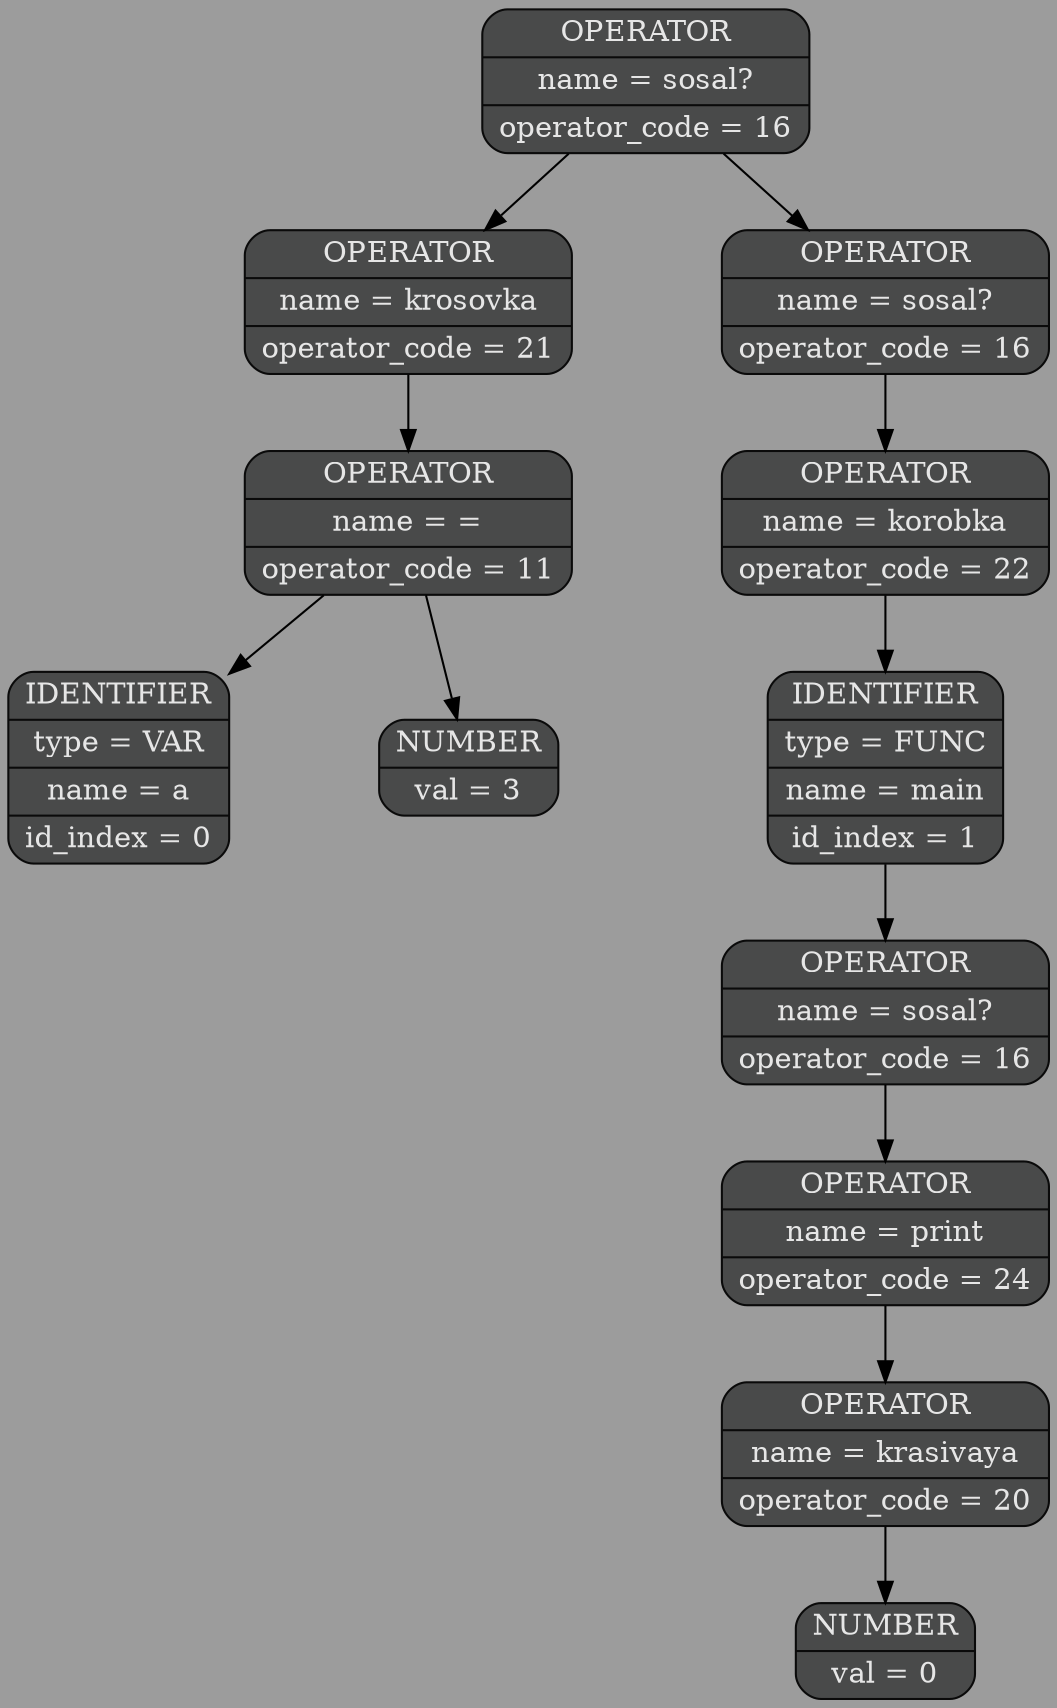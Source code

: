 digraph G{
nodesep=1;
ranksep=0.5;
rankdir=HR;
node[style=filled, color="#0a0a0a", fillcolor="#494a4a",fontcolor="#e6e6e6", fontsize=14];
edge[color="#000000", fontsize=12, penwidth=1, fontcolor = "#49006a"];
bgcolor="#9c9c9c";
elem0x773ba3400010[shape="Mrecord", label= "{OPERATOR | name = sosal? | operator_code = 16}"];
elem0x773ba3400010->elem0x773ba3400038;elem0x773ba3400038[shape="Mrecord", label= "{OPERATOR | name = krosovka | operator_code = 21}"];
elem0x773ba3400038->elem0x773ba3400060;elem0x773ba3400060[shape="Mrecord", label= "{OPERATOR | name = = | operator_code = 11}"];
elem0x773ba3400060->elem0x773ba3400088;elem0x773ba3400088[shape="Mrecord", label= "{IDENTIFIER | type = VAR | name = a | id_index = 0}"];
elem0x773ba3400060->elem0x773ba34000b0;elem0x773ba34000b0[shape="Mrecord", label= "{NUMBER | val = 3}"];
elem0x773ba3400010->elem0x773ba3400178;elem0x773ba3400178[shape="Mrecord", label= "{OPERATOR | name = sosal? | operator_code = 16}"];
elem0x773ba3400178->elem0x773ba34001a0;elem0x773ba34001a0[shape="Mrecord", label= "{OPERATOR | name = korobka | operator_code = 22}"];
elem0x773ba34001a0->elem0x773ba34001c8;elem0x773ba34001c8[shape="Mrecord", label= "{IDENTIFIER | type = FUNC | name = main | id_index = 1}"];
elem0x773ba34001c8->elem0x773ba34001f0;elem0x773ba34001f0[shape="Mrecord", label= "{OPERATOR | name = sosal? | operator_code = 16}"];
elem0x773ba34001f0->elem0x773ba3400218;elem0x773ba3400218[shape="Mrecord", label= "{OPERATOR | name = print | operator_code = 24}"];
elem0x773ba3400218->elem0x773ba3400240;elem0x773ba3400240[shape="Mrecord", label= "{OPERATOR | name = krasivaya | operator_code = 20}"];
elem0x773ba3400240->elem0x773ba3400268;elem0x773ba3400268[shape="Mrecord", label= "{NUMBER | val = 0}"];
}
